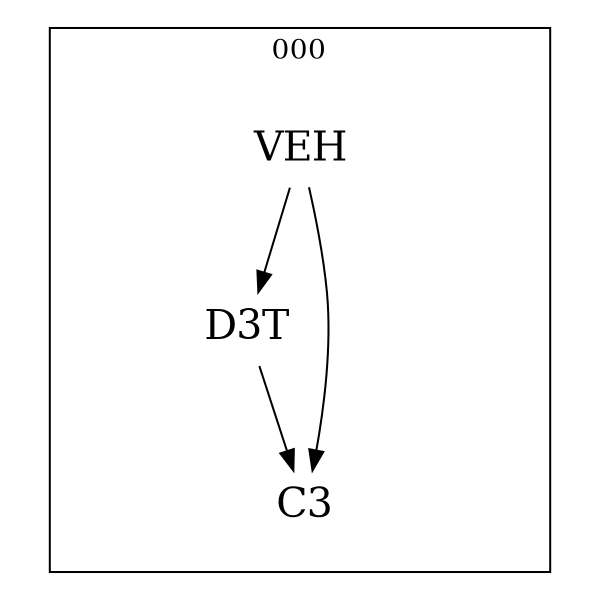 strict digraph DAGS {
	size = "4,4!" ; ratio ="fill"; subgraph cluster_0{
			labeldoc = "t";
			label = "000";node	[label= VEH, shape = plaintext, fontsize=20] VEH;node	[label= D3T, shape = plaintext, fontsize=20] D3T;node	[label= C3, shape = plaintext, fontsize=20] C3;
VEH->D3T;
VEH->C3;
D3T->C3;
	}}